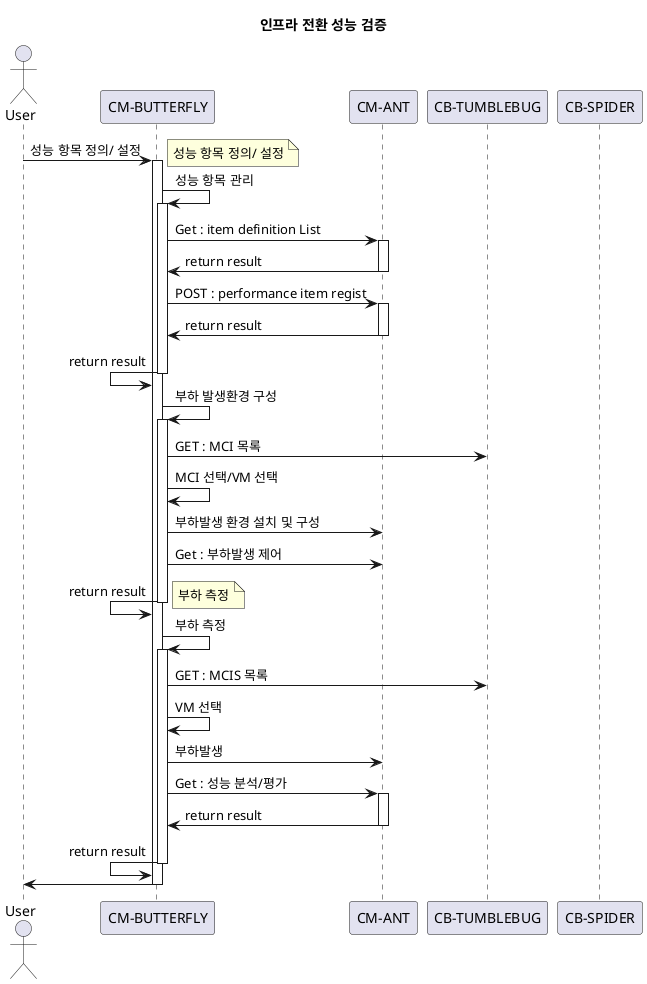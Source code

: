 @startuml

title "인프라 전환 성능 검증"
actor User as EndUser

participant "CM-BUTTERFLY" as butterfly
participant "CM-ANT" as ant
participant "CB-TUMBLEBUG" as tumblebug
participant "CB-SPIDER" as spider

EndUser     -> butterfly ++: 성능 항목 정의/ 설정
    note right
        성능 항목 정의/ 설정
    end note
    butterfly         -> butterfly ++: 성능 항목 관리
        butterfly         -> ant ++: Get : item definition List
        butterfly         <- ant --: return result
        butterfly         -> ant ++: POST : performance item regist
        butterfly         <- ant --: return result
    butterfly        <- butterfly --: return result

    butterfly         -> butterfly ++: 부하 발생환경 구성
        butterfly       -> tumblebug : GET : MCI 목록
        butterfly       -> butterfly : MCI 선택/VM 선택
        butterfly       -> ant : 부하발생 환경 설치 및 구성
        butterfly       -> ant : Get : 부하발생 제어
        
    butterfly        <- butterfly --: return result

    note right
        부하 측정
    end note
    
    butterfly         -> butterfly ++: 부하 측정
        butterfly         -> tumblebug : GET : MCIS 목록
        butterfly         -> butterfly : VM 선택
        butterfly       -> ant : 부하발생
        butterfly         -> ant ++: Get : 성능 분석/평가
        butterfly         <- ant --: return result
    butterfly        <- butterfly --: return result
EndUser     <- butterfly --:

@enduml
